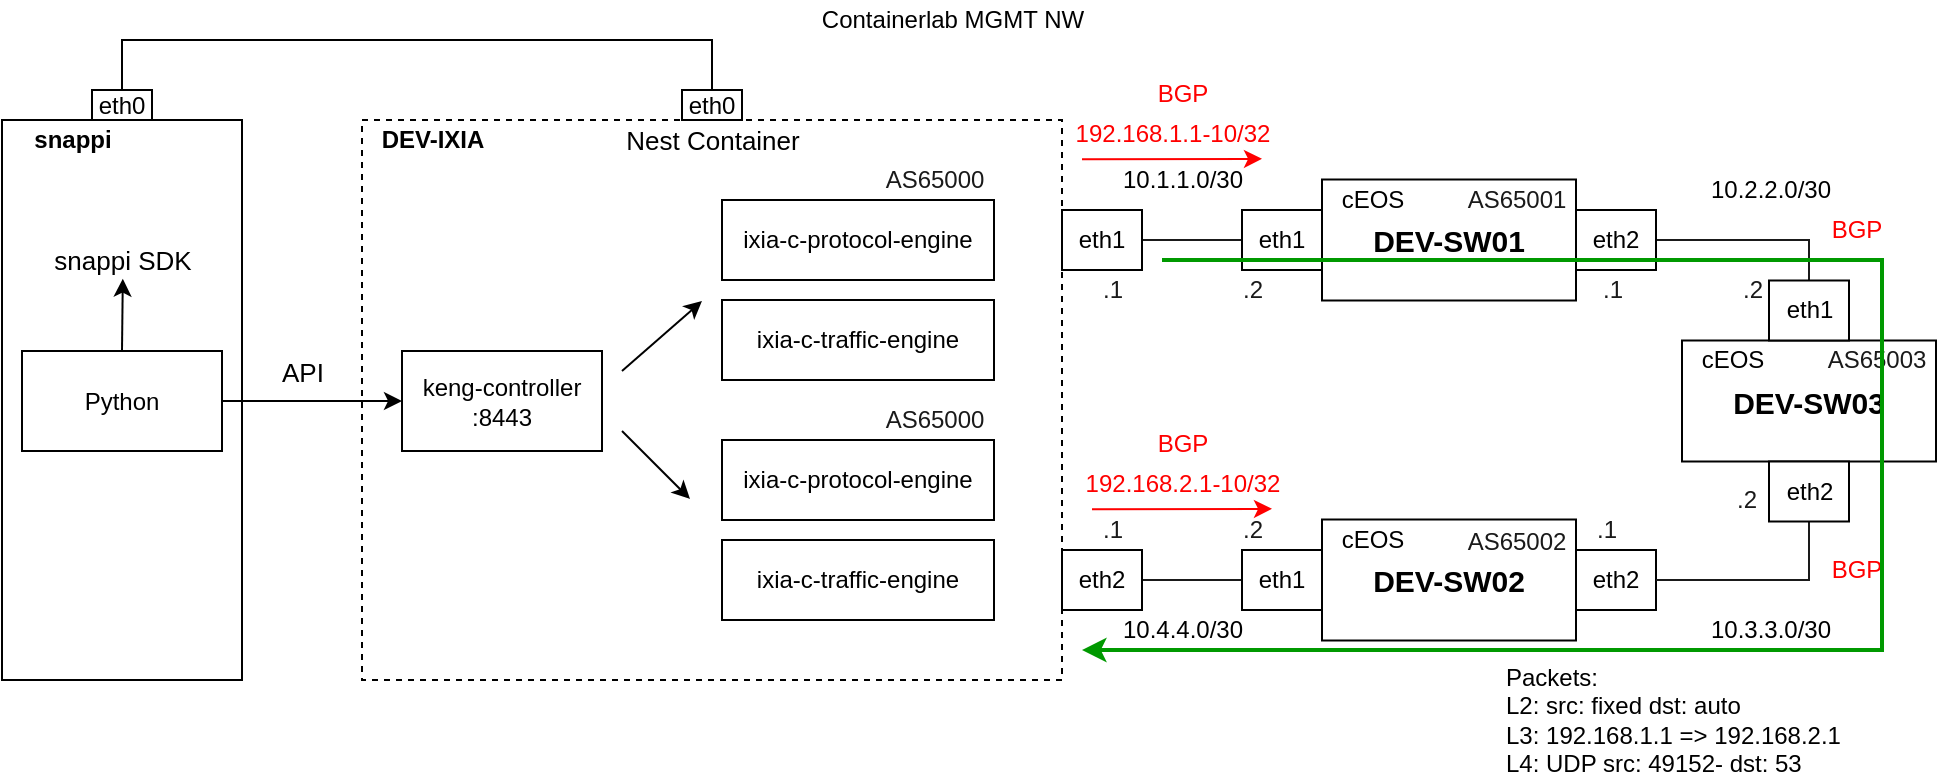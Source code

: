 <mxfile version="16.5.1" type="device"><diagram id="_tSotB8_fe5r-u6qb8kP" name="ページ1"><mxGraphModel dx="1422" dy="872" grid="0" gridSize="10" guides="1" tooltips="1" connect="1" arrows="1" fold="1" page="0" pageScale="1" pageWidth="827" pageHeight="1169" math="0" shadow="0"><root><mxCell id="0"/><mxCell id="1" parent="0"/><mxCell id="9Ts4lJ3bNrReX1Q-OMnE-1" value="" style="rounded=0;whiteSpace=wrap;html=1;dashed=1;" parent="1" vertex="1"><mxGeometry x="260" y="310" width="350" height="280" as="geometry"/></mxCell><mxCell id="9Ts4lJ3bNrReX1Q-OMnE-2" value="DEV-IXIA" style="text;html=1;align=center;verticalAlign=middle;resizable=0;points=[];autosize=1;strokeColor=none;fillColor=none;fontStyle=1" parent="1" vertex="1"><mxGeometry x="260" y="310" width="70" height="20" as="geometry"/></mxCell><mxCell id="9Ts4lJ3bNrReX1Q-OMnE-31" style="edgeStyle=orthogonalEdgeStyle;rounded=0;orthogonalLoop=1;jettySize=auto;html=1;exitX=0.5;exitY=0;exitDx=0;exitDy=0;entryX=0.5;entryY=0;entryDx=0;entryDy=0;fontSize=12;endArrow=none;endFill=0;" parent="1" source="9Ts4lJ3bNrReX1Q-OMnE-35" target="9Ts4lJ3bNrReX1Q-OMnE-34" edge="1"><mxGeometry relative="1" as="geometry"><Array as="points"><mxPoint x="140" y="270"/><mxPoint x="435" y="270"/></Array></mxGeometry></mxCell><mxCell id="9Ts4lJ3bNrReX1Q-OMnE-3" value="" style="rounded=0;whiteSpace=wrap;html=1;" parent="1" vertex="1"><mxGeometry x="80" y="310" width="120" height="280" as="geometry"/></mxCell><mxCell id="9Ts4lJ3bNrReX1Q-OMnE-4" value="snappi" style="text;html=1;align=center;verticalAlign=middle;resizable=0;points=[];autosize=1;strokeColor=none;fillColor=none;fontStyle=1" parent="1" vertex="1"><mxGeometry x="90" y="310" width="50" height="20" as="geometry"/></mxCell><mxCell id="9Ts4lJ3bNrReX1Q-OMnE-6" value="DEV-SW01" style="rounded=0;whiteSpace=wrap;html=1;fontSize=15;fontStyle=1" parent="1" vertex="1"><mxGeometry x="740" y="339.75" width="127" height="60.5" as="geometry"/></mxCell><mxCell id="9Ts4lJ3bNrReX1Q-OMnE-9" value="keng-controller&lt;br&gt;:8443" style="rounded=0;whiteSpace=wrap;html=1;" parent="1" vertex="1"><mxGeometry x="280" y="425.5" width="100" height="50" as="geometry"/></mxCell><mxCell id="9Ts4lJ3bNrReX1Q-OMnE-10" value="ixia-c-traffic-engine" style="rounded=0;whiteSpace=wrap;html=1;" parent="1" vertex="1"><mxGeometry x="440" y="400" width="136" height="40" as="geometry"/></mxCell><mxCell id="9Ts4lJ3bNrReX1Q-OMnE-11" value="ixia-c-protocol-engine" style="rounded=0;whiteSpace=wrap;html=1;" parent="1" vertex="1"><mxGeometry x="440" y="350" width="136" height="40" as="geometry"/></mxCell><mxCell id="9Ts4lJ3bNrReX1Q-OMnE-12" value="ixia-c-protocol-engine" style="rounded=0;whiteSpace=wrap;html=1;" parent="1" vertex="1"><mxGeometry x="440" y="470" width="136" height="40" as="geometry"/></mxCell><mxCell id="9Ts4lJ3bNrReX1Q-OMnE-13" value="ixia-c-traffic-engine" style="rounded=0;whiteSpace=wrap;html=1;" parent="1" vertex="1"><mxGeometry x="440" y="520" width="136" height="40" as="geometry"/></mxCell><mxCell id="9Ts4lJ3bNrReX1Q-OMnE-14" value="Nest Container" style="text;html=1;align=center;verticalAlign=middle;resizable=0;points=[];autosize=1;strokeColor=none;fillColor=none;fontSize=13;" parent="1" vertex="1"><mxGeometry x="385" y="310" width="100" height="20" as="geometry"/></mxCell><mxCell id="9Ts4lJ3bNrReX1Q-OMnE-15" value="" style="endArrow=classic;html=1;rounded=0;fontSize=13;" parent="1" edge="1"><mxGeometry width="50" height="50" relative="1" as="geometry"><mxPoint x="390" y="435.5" as="sourcePoint"/><mxPoint x="430" y="400.5" as="targetPoint"/></mxGeometry></mxCell><mxCell id="9Ts4lJ3bNrReX1Q-OMnE-16" value="" style="endArrow=classic;html=1;rounded=0;fontSize=13;" parent="1" edge="1"><mxGeometry width="50" height="50" relative="1" as="geometry"><mxPoint x="390" y="465.5" as="sourcePoint"/><mxPoint x="424" y="499.5" as="targetPoint"/></mxGeometry></mxCell><mxCell id="9Ts4lJ3bNrReX1Q-OMnE-18" style="edgeStyle=orthogonalEdgeStyle;rounded=0;orthogonalLoop=1;jettySize=auto;html=1;exitX=1;exitY=0.5;exitDx=0;exitDy=0;entryX=0;entryY=0.5;entryDx=0;entryDy=0;fontSize=13;" parent="1" source="9Ts4lJ3bNrReX1Q-OMnE-17" target="9Ts4lJ3bNrReX1Q-OMnE-9" edge="1"><mxGeometry relative="1" as="geometry"/></mxCell><mxCell id="9Ts4lJ3bNrReX1Q-OMnE-21" style="edgeStyle=orthogonalEdgeStyle;rounded=0;orthogonalLoop=1;jettySize=auto;html=1;exitX=0.5;exitY=0;exitDx=0;exitDy=0;entryX=0.505;entryY=0.967;entryDx=0;entryDy=0;entryPerimeter=0;fontSize=13;" parent="1" source="9Ts4lJ3bNrReX1Q-OMnE-17" target="9Ts4lJ3bNrReX1Q-OMnE-19" edge="1"><mxGeometry relative="1" as="geometry"/></mxCell><mxCell id="9Ts4lJ3bNrReX1Q-OMnE-17" value="Python" style="rounded=0;whiteSpace=wrap;html=1;" parent="1" vertex="1"><mxGeometry x="90" y="425.5" width="100" height="50" as="geometry"/></mxCell><mxCell id="9Ts4lJ3bNrReX1Q-OMnE-19" value="snappi SDK" style="text;html=1;align=center;verticalAlign=middle;resizable=0;points=[];autosize=1;strokeColor=none;fillColor=none;fontSize=13;" parent="1" vertex="1"><mxGeometry x="100" y="370" width="80" height="20" as="geometry"/></mxCell><mxCell id="9Ts4lJ3bNrReX1Q-OMnE-22" value="API" style="text;html=1;align=center;verticalAlign=middle;resizable=0;points=[];autosize=1;strokeColor=none;fillColor=none;fontSize=13;" parent="1" vertex="1"><mxGeometry x="210" y="425.5" width="40" height="20" as="geometry"/></mxCell><mxCell id="8htIWe4sfFHvrNoVTIoL-18" style="edgeStyle=orthogonalEdgeStyle;rounded=0;orthogonalLoop=1;jettySize=auto;html=1;exitX=1;exitY=0.5;exitDx=0;exitDy=0;entryX=0;entryY=0.5;entryDx=0;entryDy=0;fontColor=#1A1A1A;startArrow=none;startFill=0;endArrow=none;endFill=0;strokeColor=#1A1A1A;" edge="1" parent="1" source="9Ts4lJ3bNrReX1Q-OMnE-25" target="8htIWe4sfFHvrNoVTIoL-11"><mxGeometry relative="1" as="geometry"/></mxCell><mxCell id="9Ts4lJ3bNrReX1Q-OMnE-25" value="eth1" style="rounded=0;whiteSpace=wrap;html=1;" parent="1" vertex="1"><mxGeometry x="610" y="355" width="40" height="30" as="geometry"/></mxCell><mxCell id="8htIWe4sfFHvrNoVTIoL-17" style="edgeStyle=orthogonalEdgeStyle;rounded=0;orthogonalLoop=1;jettySize=auto;html=1;exitX=1;exitY=0.5;exitDx=0;exitDy=0;entryX=0;entryY=0.5;entryDx=0;entryDy=0;fontColor=#1A1A1A;startArrow=none;startFill=0;endArrow=none;endFill=0;strokeColor=#1A1A1A;" edge="1" parent="1" source="9Ts4lJ3bNrReX1Q-OMnE-26" target="8htIWe4sfFHvrNoVTIoL-14"><mxGeometry relative="1" as="geometry"/></mxCell><mxCell id="9Ts4lJ3bNrReX1Q-OMnE-26" value="eth2" style="rounded=0;whiteSpace=wrap;html=1;" parent="1" vertex="1"><mxGeometry x="610" y="525" width="40" height="30" as="geometry"/></mxCell><mxCell id="9Ts4lJ3bNrReX1Q-OMnE-27" value="cEOS" style="text;html=1;align=center;verticalAlign=middle;resizable=0;points=[];autosize=1;strokeColor=none;fillColor=none;fontSize=12;" parent="1" vertex="1"><mxGeometry x="740" y="339.75" width="50" height="20" as="geometry"/></mxCell><mxCell id="9Ts4lJ3bNrReX1Q-OMnE-33" value="Containerlab MGMT NW" style="text;html=1;align=center;verticalAlign=middle;resizable=0;points=[];autosize=1;strokeColor=none;fillColor=none;fontSize=12;" parent="1" vertex="1"><mxGeometry x="480" y="250" width="150" height="20" as="geometry"/></mxCell><mxCell id="9Ts4lJ3bNrReX1Q-OMnE-34" value="eth0" style="rounded=0;whiteSpace=wrap;html=1;" parent="1" vertex="1"><mxGeometry x="420" y="295" width="30" height="15" as="geometry"/></mxCell><mxCell id="9Ts4lJ3bNrReX1Q-OMnE-35" value="eth0" style="rounded=0;whiteSpace=wrap;html=1;" parent="1" vertex="1"><mxGeometry x="125" y="295" width="30" height="15" as="geometry"/></mxCell><mxCell id="9Ts4lJ3bNrReX1Q-OMnE-39" value="10.1.1.0/30" style="text;html=1;align=center;verticalAlign=middle;resizable=0;points=[];autosize=1;strokeColor=none;fillColor=none;fontSize=12;" parent="1" vertex="1"><mxGeometry x="630" y="330" width="80" height="20" as="geometry"/></mxCell><mxCell id="8htIWe4sfFHvrNoVTIoL-7" value="DEV-SW02" style="rounded=0;whiteSpace=wrap;html=1;fontSize=15;fontStyle=1" vertex="1" parent="1"><mxGeometry x="740" y="509.75" width="127" height="60.5" as="geometry"/></mxCell><mxCell id="8htIWe4sfFHvrNoVTIoL-8" value="cEOS" style="text;html=1;align=center;verticalAlign=middle;resizable=0;points=[];autosize=1;strokeColor=none;fillColor=none;fontSize=12;" vertex="1" parent="1"><mxGeometry x="740" y="509.75" width="50" height="20" as="geometry"/></mxCell><mxCell id="8htIWe4sfFHvrNoVTIoL-9" value="DEV-SW03" style="rounded=0;whiteSpace=wrap;html=1;fontSize=15;fontStyle=1" vertex="1" parent="1"><mxGeometry x="920" y="420.25" width="127" height="60.5" as="geometry"/></mxCell><mxCell id="8htIWe4sfFHvrNoVTIoL-10" value="cEOS" style="text;html=1;align=center;verticalAlign=middle;resizable=0;points=[];autosize=1;strokeColor=none;fillColor=none;fontSize=12;" vertex="1" parent="1"><mxGeometry x="920" y="420.25" width="50" height="20" as="geometry"/></mxCell><mxCell id="8htIWe4sfFHvrNoVTIoL-11" value="eth1" style="rounded=0;whiteSpace=wrap;html=1;" vertex="1" parent="1"><mxGeometry x="700" y="355" width="40" height="30" as="geometry"/></mxCell><mxCell id="8htIWe4sfFHvrNoVTIoL-19" style="edgeStyle=orthogonalEdgeStyle;rounded=0;orthogonalLoop=1;jettySize=auto;html=1;exitX=1;exitY=0.5;exitDx=0;exitDy=0;entryX=0.5;entryY=0;entryDx=0;entryDy=0;fontColor=#1A1A1A;startArrow=none;startFill=0;endArrow=none;endFill=0;strokeColor=#1A1A1A;" edge="1" parent="1" source="8htIWe4sfFHvrNoVTIoL-12" target="8htIWe4sfFHvrNoVTIoL-15"><mxGeometry relative="1" as="geometry"/></mxCell><mxCell id="8htIWe4sfFHvrNoVTIoL-12" value="eth2" style="rounded=0;whiteSpace=wrap;html=1;" vertex="1" parent="1"><mxGeometry x="867" y="355" width="40" height="30" as="geometry"/></mxCell><mxCell id="8htIWe4sfFHvrNoVTIoL-13" value="eth2" style="rounded=0;whiteSpace=wrap;html=1;" vertex="1" parent="1"><mxGeometry x="867" y="525" width="40" height="30" as="geometry"/></mxCell><mxCell id="8htIWe4sfFHvrNoVTIoL-14" value="eth1" style="rounded=0;whiteSpace=wrap;html=1;" vertex="1" parent="1"><mxGeometry x="700" y="525" width="40" height="30" as="geometry"/></mxCell><mxCell id="8htIWe4sfFHvrNoVTIoL-15" value="eth1" style="rounded=0;whiteSpace=wrap;html=1;" vertex="1" parent="1"><mxGeometry x="963.5" y="390.25" width="40" height="30" as="geometry"/></mxCell><mxCell id="8htIWe4sfFHvrNoVTIoL-20" style="edgeStyle=orthogonalEdgeStyle;rounded=0;orthogonalLoop=1;jettySize=auto;html=1;exitX=0.5;exitY=1;exitDx=0;exitDy=0;entryX=1;entryY=0.5;entryDx=0;entryDy=0;fontColor=#1A1A1A;startArrow=none;startFill=0;endArrow=none;endFill=0;strokeColor=#1A1A1A;" edge="1" parent="1" source="8htIWe4sfFHvrNoVTIoL-16" target="8htIWe4sfFHvrNoVTIoL-13"><mxGeometry relative="1" as="geometry"/></mxCell><mxCell id="8htIWe4sfFHvrNoVTIoL-16" value="eth2" style="rounded=0;whiteSpace=wrap;html=1;" vertex="1" parent="1"><mxGeometry x="963.5" y="480.75" width="40" height="30" as="geometry"/></mxCell><mxCell id="8htIWe4sfFHvrNoVTIoL-21" value="10.2.2.0/30" style="text;html=1;align=center;verticalAlign=middle;resizable=0;points=[];autosize=1;strokeColor=none;fillColor=none;fontSize=12;" vertex="1" parent="1"><mxGeometry x="923.5" y="335" width="80" height="20" as="geometry"/></mxCell><mxCell id="8htIWe4sfFHvrNoVTIoL-22" value="10.3.3.0/30" style="text;html=1;align=center;verticalAlign=middle;resizable=0;points=[];autosize=1;strokeColor=none;fillColor=none;fontSize=12;" vertex="1" parent="1"><mxGeometry x="923.5" y="555" width="80" height="20" as="geometry"/></mxCell><mxCell id="8htIWe4sfFHvrNoVTIoL-23" value="10.4.4.0/30" style="text;html=1;align=center;verticalAlign=middle;resizable=0;points=[];autosize=1;strokeColor=none;fillColor=none;fontSize=12;" vertex="1" parent="1"><mxGeometry x="630" y="555" width="80" height="20" as="geometry"/></mxCell><mxCell id="8htIWe4sfFHvrNoVTIoL-24" value=".1" style="text;html=1;align=center;verticalAlign=middle;resizable=0;points=[];autosize=1;strokeColor=none;fillColor=none;fontColor=#1A1A1A;" vertex="1" parent="1"><mxGeometry x="620" y="385" width="30" height="20" as="geometry"/></mxCell><mxCell id="8htIWe4sfFHvrNoVTIoL-25" value=".2" style="text;html=1;align=center;verticalAlign=middle;resizable=0;points=[];autosize=1;strokeColor=none;fillColor=none;fontColor=#1A1A1A;" vertex="1" parent="1"><mxGeometry x="690" y="385" width="30" height="20" as="geometry"/></mxCell><mxCell id="8htIWe4sfFHvrNoVTIoL-26" value=".2" style="text;html=1;align=center;verticalAlign=middle;resizable=0;points=[];autosize=1;strokeColor=none;fillColor=none;fontColor=#1A1A1A;" vertex="1" parent="1"><mxGeometry x="940" y="385" width="30" height="20" as="geometry"/></mxCell><mxCell id="8htIWe4sfFHvrNoVTIoL-27" value=".1" style="text;html=1;align=center;verticalAlign=middle;resizable=0;points=[];autosize=1;strokeColor=none;fillColor=none;fontColor=#1A1A1A;" vertex="1" parent="1"><mxGeometry x="870" y="385" width="30" height="20" as="geometry"/></mxCell><mxCell id="8htIWe4sfFHvrNoVTIoL-28" value=".2" style="text;html=1;align=center;verticalAlign=middle;resizable=0;points=[];autosize=1;strokeColor=none;fillColor=none;fontColor=#1A1A1A;" vertex="1" parent="1"><mxGeometry x="937" y="489.75" width="30" height="20" as="geometry"/></mxCell><mxCell id="8htIWe4sfFHvrNoVTIoL-29" value=".1" style="text;html=1;align=center;verticalAlign=middle;resizable=0;points=[];autosize=1;strokeColor=none;fillColor=none;fontColor=#1A1A1A;" vertex="1" parent="1"><mxGeometry x="867" y="505" width="30" height="20" as="geometry"/></mxCell><mxCell id="8htIWe4sfFHvrNoVTIoL-30" value=".1" style="text;html=1;align=center;verticalAlign=middle;resizable=0;points=[];autosize=1;strokeColor=none;fillColor=none;fontColor=#1A1A1A;" vertex="1" parent="1"><mxGeometry x="620" y="505" width="30" height="20" as="geometry"/></mxCell><mxCell id="8htIWe4sfFHvrNoVTIoL-31" value=".2" style="text;html=1;align=center;verticalAlign=middle;resizable=0;points=[];autosize=1;strokeColor=none;fillColor=none;fontColor=#1A1A1A;" vertex="1" parent="1"><mxGeometry x="690" y="505" width="30" height="20" as="geometry"/></mxCell><mxCell id="8htIWe4sfFHvrNoVTIoL-32" value="AS65001" style="text;html=1;align=center;verticalAlign=middle;resizable=0;points=[];autosize=1;strokeColor=none;fillColor=none;fontColor=#1A1A1A;" vertex="1" parent="1"><mxGeometry x="807" y="339.75" width="60" height="20" as="geometry"/></mxCell><mxCell id="8htIWe4sfFHvrNoVTIoL-33" value="AS65002" style="text;html=1;align=center;verticalAlign=middle;resizable=0;points=[];autosize=1;strokeColor=none;fillColor=none;fontColor=#1A1A1A;" vertex="1" parent="1"><mxGeometry x="807" y="510.75" width="60" height="20" as="geometry"/></mxCell><mxCell id="8htIWe4sfFHvrNoVTIoL-34" value="AS65003" style="text;html=1;align=center;verticalAlign=middle;resizable=0;points=[];autosize=1;strokeColor=none;fillColor=none;fontColor=#1A1A1A;" vertex="1" parent="1"><mxGeometry x="987" y="420" width="60" height="20" as="geometry"/></mxCell><mxCell id="8htIWe4sfFHvrNoVTIoL-35" value="AS65000" style="text;html=1;align=center;verticalAlign=middle;resizable=0;points=[];autosize=1;strokeColor=none;fillColor=none;fontColor=#1A1A1A;" vertex="1" parent="1"><mxGeometry x="516" y="330" width="60" height="20" as="geometry"/></mxCell><mxCell id="8htIWe4sfFHvrNoVTIoL-36" value="AS65000" style="text;html=1;align=center;verticalAlign=middle;resizable=0;points=[];autosize=1;strokeColor=none;fillColor=none;fontColor=#1A1A1A;" vertex="1" parent="1"><mxGeometry x="516" y="450" width="60" height="20" as="geometry"/></mxCell><mxCell id="8htIWe4sfFHvrNoVTIoL-37" value="" style="endArrow=classic;html=1;rounded=0;fontColor=#1A1A1A;strokeColor=#FF0000;" edge="1" parent="1"><mxGeometry width="50" height="50" relative="1" as="geometry"><mxPoint x="620" y="329.68" as="sourcePoint"/><mxPoint x="710" y="329.43" as="targetPoint"/></mxGeometry></mxCell><mxCell id="8htIWe4sfFHvrNoVTIoL-38" value="192.168.1.1-10/32" style="text;html=1;align=center;verticalAlign=middle;resizable=0;points=[];autosize=1;strokeColor=none;fillColor=none;fontColor=#FF0000;" vertex="1" parent="1"><mxGeometry x="610" y="307.22" width="110" height="20" as="geometry"/></mxCell><mxCell id="8htIWe4sfFHvrNoVTIoL-39" value="192.168.2.1-10/32" style="text;html=1;align=center;verticalAlign=middle;resizable=0;points=[];autosize=1;strokeColor=none;fillColor=none;fontColor=#FF0000;" vertex="1" parent="1"><mxGeometry x="615" y="482.22" width="110" height="20" as="geometry"/></mxCell><mxCell id="8htIWe4sfFHvrNoVTIoL-40" value="" style="endArrow=classic;html=1;rounded=0;fontColor=#1A1A1A;strokeColor=#FF0000;" edge="1" parent="1"><mxGeometry width="50" height="50" relative="1" as="geometry"><mxPoint x="625" y="504.68" as="sourcePoint"/><mxPoint x="715" y="504.43" as="targetPoint"/></mxGeometry></mxCell><mxCell id="8htIWe4sfFHvrNoVTIoL-41" value="BGP" style="text;html=1;align=center;verticalAlign=middle;resizable=0;points=[];autosize=1;strokeColor=none;fillColor=none;fontColor=#FF0000;" vertex="1" parent="1"><mxGeometry x="650" y="287.22" width="40" height="20" as="geometry"/></mxCell><mxCell id="8htIWe4sfFHvrNoVTIoL-42" value="BGP" style="text;html=1;align=center;verticalAlign=middle;resizable=0;points=[];autosize=1;strokeColor=none;fillColor=none;fontColor=#FF0000;" vertex="1" parent="1"><mxGeometry x="650" y="462.22" width="40" height="20" as="geometry"/></mxCell><mxCell id="8htIWe4sfFHvrNoVTIoL-43" value="BGP" style="text;html=1;align=center;verticalAlign=middle;resizable=0;points=[];autosize=1;strokeColor=none;fillColor=none;fontColor=#FF0000;" vertex="1" parent="1"><mxGeometry x="987" y="355" width="40" height="20" as="geometry"/></mxCell><mxCell id="8htIWe4sfFHvrNoVTIoL-44" value="BGP" style="text;html=1;align=center;verticalAlign=middle;resizable=0;points=[];autosize=1;strokeColor=none;fillColor=none;fontColor=#FF0000;" vertex="1" parent="1"><mxGeometry x="987" y="525" width="40" height="20" as="geometry"/></mxCell><mxCell id="8htIWe4sfFHvrNoVTIoL-46" value="" style="endArrow=classic;startArrow=none;html=1;rounded=0;fontColor=#66CC00;strokeColor=#009900;startFill=0;strokeWidth=2;" edge="1" parent="1"><mxGeometry width="50" height="50" relative="1" as="geometry"><mxPoint x="660" y="380" as="sourcePoint"/><mxPoint x="620" y="575" as="targetPoint"/><Array as="points"><mxPoint x="1020" y="380"/><mxPoint x="1020" y="575"/></Array></mxGeometry></mxCell><mxCell id="8htIWe4sfFHvrNoVTIoL-48" value="Packets:&lt;br&gt;L2: src: fixed dst: auto&lt;br&gt;L3: 192.168.1.1 =&amp;gt; 192.168.2.1&lt;br&gt;L4: UDP src: 49152- dst: 53" style="text;html=1;align=left;verticalAlign=middle;resizable=0;points=[];autosize=1;strokeColor=none;fillColor=none;fontSize=12;" vertex="1" parent="1"><mxGeometry x="830" y="580" width="180" height="60" as="geometry"/></mxCell></root></mxGraphModel></diagram></mxfile>